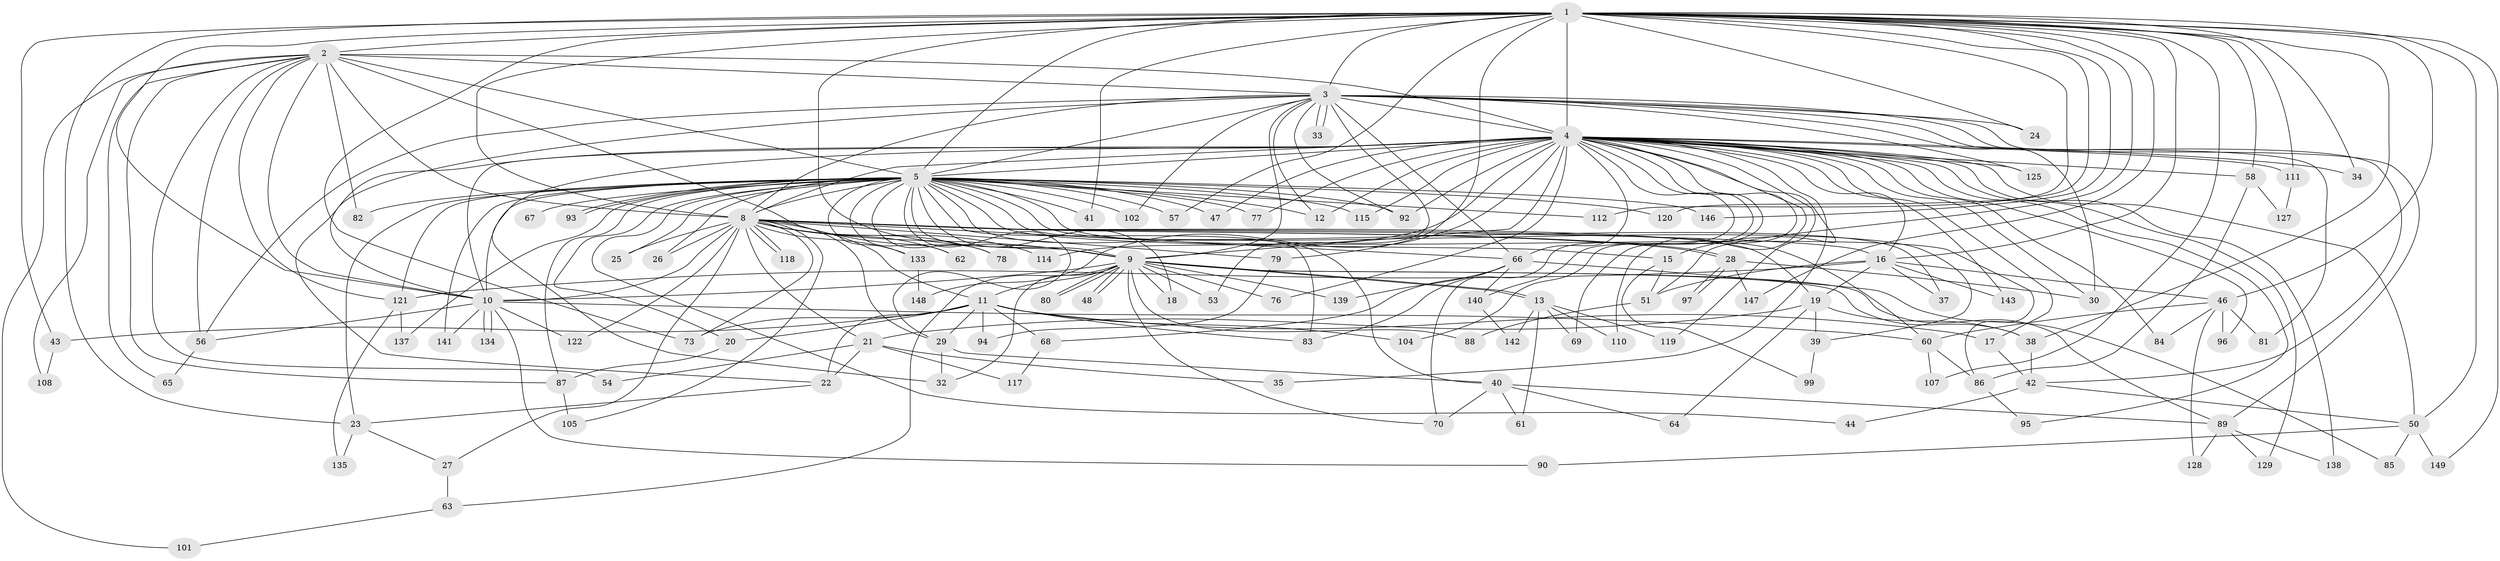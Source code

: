 // Generated by graph-tools (version 1.1) at 2025/51/02/27/25 19:51:43]
// undirected, 118 vertices, 269 edges
graph export_dot {
graph [start="1"]
  node [color=gray90,style=filled];
  1 [super="+98"];
  2 [super="+130"];
  3 [super="+31"];
  4 [super="+7"];
  5 [super="+6"];
  8 [super="+144"];
  9 [super="+136"];
  10 [super="+45"];
  11 [super="+14"];
  12 [super="+49"];
  13;
  15;
  16 [super="+36"];
  17 [super="+52"];
  18;
  19;
  20;
  21 [super="+59"];
  22 [super="+132"];
  23;
  24;
  25;
  26;
  27;
  28 [super="+145"];
  29 [super="+109"];
  30;
  32;
  33;
  34;
  35;
  37;
  38 [super="+103"];
  39;
  40 [super="+71"];
  41;
  42;
  43;
  44;
  46 [super="+72"];
  47;
  48;
  50 [super="+55"];
  51 [super="+75"];
  53;
  54;
  56 [super="+100"];
  57;
  58 [super="+113"];
  60;
  61;
  62;
  63;
  64;
  65;
  66 [super="+74"];
  67;
  68;
  69;
  70 [super="+106"];
  73 [super="+126"];
  76;
  77;
  78;
  79;
  80;
  81;
  82;
  83 [super="+116"];
  84;
  85;
  86;
  87 [super="+91"];
  88;
  89 [super="+123"];
  90;
  92 [super="+124"];
  93;
  94;
  95;
  96;
  97;
  99;
  101;
  102;
  104;
  105;
  107;
  108;
  110;
  111;
  112;
  114;
  115;
  117;
  118;
  119;
  120;
  121 [super="+131"];
  122;
  125;
  127;
  128;
  129;
  133;
  134;
  135;
  137;
  138;
  139;
  140;
  141;
  142;
  143;
  146;
  147;
  148;
  149;
  1 -- 2;
  1 -- 3;
  1 -- 4 [weight=2];
  1 -- 5 [weight=2];
  1 -- 8 [weight=2];
  1 -- 9;
  1 -- 10;
  1 -- 16;
  1 -- 23;
  1 -- 24;
  1 -- 34;
  1 -- 41;
  1 -- 43;
  1 -- 46;
  1 -- 57;
  1 -- 58;
  1 -- 73;
  1 -- 79;
  1 -- 107;
  1 -- 111;
  1 -- 112;
  1 -- 120;
  1 -- 146;
  1 -- 147;
  1 -- 149;
  1 -- 38;
  1 -- 50;
  1 -- 51;
  2 -- 3;
  2 -- 4 [weight=2];
  2 -- 5 [weight=2];
  2 -- 8;
  2 -- 9;
  2 -- 10;
  2 -- 54;
  2 -- 56;
  2 -- 65;
  2 -- 82;
  2 -- 87;
  2 -- 101;
  2 -- 108;
  2 -- 121;
  3 -- 4 [weight=3];
  3 -- 5 [weight=2];
  3 -- 8;
  3 -- 9;
  3 -- 10;
  3 -- 24;
  3 -- 30;
  3 -- 33;
  3 -- 33;
  3 -- 42;
  3 -- 53;
  3 -- 81;
  3 -- 89;
  3 -- 102;
  3 -- 125;
  3 -- 66;
  3 -- 56;
  3 -- 12;
  3 -- 92;
  4 -- 5 [weight=4];
  4 -- 8 [weight=2];
  4 -- 9 [weight=2];
  4 -- 10 [weight=2];
  4 -- 12;
  4 -- 15;
  4 -- 17;
  4 -- 32;
  4 -- 34;
  4 -- 35;
  4 -- 47;
  4 -- 77;
  4 -- 84;
  4 -- 92;
  4 -- 96;
  4 -- 104;
  4 -- 111;
  4 -- 114;
  4 -- 115;
  4 -- 125;
  4 -- 129;
  4 -- 66;
  4 -- 69;
  4 -- 138;
  4 -- 76;
  4 -- 140;
  4 -- 143;
  4 -- 148;
  4 -- 22;
  4 -- 30;
  4 -- 95;
  4 -- 110;
  4 -- 50;
  4 -- 119;
  4 -- 58;
  4 -- 16;
  4 -- 70;
  5 -- 8 [weight=2];
  5 -- 9 [weight=2];
  5 -- 10 [weight=2];
  5 -- 20;
  5 -- 29;
  5 -- 37;
  5 -- 41;
  5 -- 44;
  5 -- 67 [weight=2];
  5 -- 77;
  5 -- 82;
  5 -- 87;
  5 -- 92;
  5 -- 93;
  5 -- 93;
  5 -- 112;
  5 -- 120;
  5 -- 133;
  5 -- 137;
  5 -- 146;
  5 -- 12;
  5 -- 141;
  5 -- 78;
  5 -- 15;
  5 -- 18;
  5 -- 83;
  5 -- 86;
  5 -- 23;
  5 -- 25;
  5 -- 26;
  5 -- 121;
  5 -- 102;
  5 -- 39;
  5 -- 40;
  5 -- 47;
  5 -- 115;
  5 -- 57;
  5 -- 62;
  8 -- 9;
  8 -- 10;
  8 -- 11 [weight=2];
  8 -- 16;
  8 -- 19;
  8 -- 21;
  8 -- 25;
  8 -- 26;
  8 -- 27;
  8 -- 28;
  8 -- 28;
  8 -- 29;
  8 -- 60;
  8 -- 62;
  8 -- 66;
  8 -- 78;
  8 -- 79;
  8 -- 105;
  8 -- 114;
  8 -- 118;
  8 -- 118;
  8 -- 122;
  8 -- 133;
  8 -- 73;
  9 -- 10 [weight=2];
  9 -- 11;
  9 -- 13;
  9 -- 13;
  9 -- 18;
  9 -- 38;
  9 -- 48;
  9 -- 48;
  9 -- 53;
  9 -- 63;
  9 -- 70;
  9 -- 76;
  9 -- 80;
  9 -- 80;
  9 -- 88;
  9 -- 139;
  9 -- 32;
  9 -- 89;
  10 -- 56;
  10 -- 60;
  10 -- 90;
  10 -- 122;
  10 -- 134;
  10 -- 134;
  10 -- 141;
  11 -- 17;
  11 -- 22;
  11 -- 43;
  11 -- 73;
  11 -- 94;
  11 -- 20;
  11 -- 68;
  11 -- 104;
  11 -- 29;
  11 -- 83;
  13 -- 61;
  13 -- 69;
  13 -- 110;
  13 -- 119;
  13 -- 142;
  15 -- 51;
  15 -- 99;
  16 -- 19;
  16 -- 37;
  16 -- 51;
  16 -- 143;
  16 -- 121;
  16 -- 46;
  17 -- 42;
  19 -- 21;
  19 -- 38;
  19 -- 39;
  19 -- 64;
  20 -- 87;
  21 -- 35;
  21 -- 54;
  21 -- 117;
  21 -- 22;
  22 -- 23;
  23 -- 27;
  23 -- 135;
  27 -- 63;
  28 -- 97;
  28 -- 97;
  28 -- 147;
  28 -- 30;
  29 -- 32;
  29 -- 40;
  38 -- 42;
  39 -- 99;
  40 -- 61;
  40 -- 64;
  40 -- 70;
  40 -- 89;
  42 -- 44;
  42 -- 50;
  43 -- 108;
  46 -- 81;
  46 -- 84;
  46 -- 96;
  46 -- 128;
  46 -- 60;
  50 -- 85;
  50 -- 149;
  50 -- 90;
  51 -- 88;
  56 -- 65;
  58 -- 86;
  58 -- 127;
  60 -- 86;
  60 -- 107;
  63 -- 101;
  66 -- 68;
  66 -- 83;
  66 -- 85;
  66 -- 140;
  66 -- 139;
  68 -- 117;
  79 -- 94;
  86 -- 95;
  87 -- 105;
  89 -- 128;
  89 -- 129;
  89 -- 138;
  111 -- 127;
  121 -- 135;
  121 -- 137;
  133 -- 148;
  140 -- 142;
}
